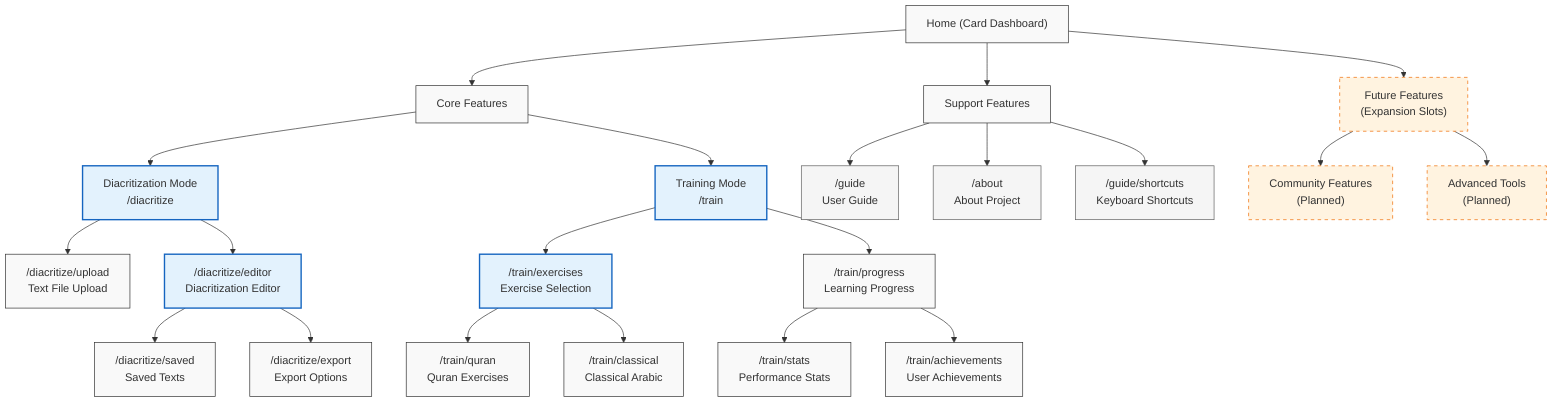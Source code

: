 graph TD
    Home["Home (Card Dashboard)"] --> Core["Core Features"]
    Home --> Support["Support Features"]
    
    %% Core Features Branch
    Core --> Diacritization["Diacritization Mode<br/>/diacritize"]
    Core --> Training["Training Mode<br/>/train"]
    
    %% Diacritization Features
    Diacritization --> TextUpload["/diacritize/upload<br/>Text File Upload"]
    Diacritization --> TextEditor["/diacritize/editor<br/>Diacritization Editor"]
    TextEditor --> SavedTexts["/diacritize/saved<br/>Saved Texts"]
    TextEditor --> ExportText["/diacritize/export<br/>Export Options"]
    
    %% Training Features
    Training --> Exercises["/train/exercises<br/>Exercise Selection"]
    Training --> Progress["/train/progress<br/>Learning Progress"]
    Exercises --> QuranTexts["/train/quran<br/>Quran Exercises"]
    Exercises --> ClassicalTexts["/train/classical<br/>Classical Arabic"]
    Progress --> Statistics["/train/stats<br/>Performance Stats"]
    Progress --> Achievements["/train/achievements<br/>User Achievements"]
    
    %% Support Features Branch
    Support --> Guide["/guide<br/>User Guide"]
    Support --> About["/about<br/>About Project"]
    Support --> Keyboard["/guide/shortcuts<br/>Keyboard Shortcuts"]
    
    %% Future Expansion Slots
    Home --> Future["Future Features<br/>(Expansion Slots)"]
    Future --> Community["Community Features<br/>(Planned)"]
    Future --> Advanced["Advanced Tools<br/>(Planned)"]
    
    %% Styling
    classDef default fill:#f9f9f9,stroke:#333,stroke-width:1px
    classDef core fill:#e3f2fd,stroke:#1565c0,stroke-width:2px
    classDef support fill:#f5f5f5,stroke:#616161
    classDef future fill:#fff3e0,stroke:#ef6c00,stroke-dasharray: 5 5
    
    class Home,Core,Support default
    class Diacritization,Training,TextEditor,Exercises core
    class Guide,About,Keyboard support
    class Future,Community,Advanced future